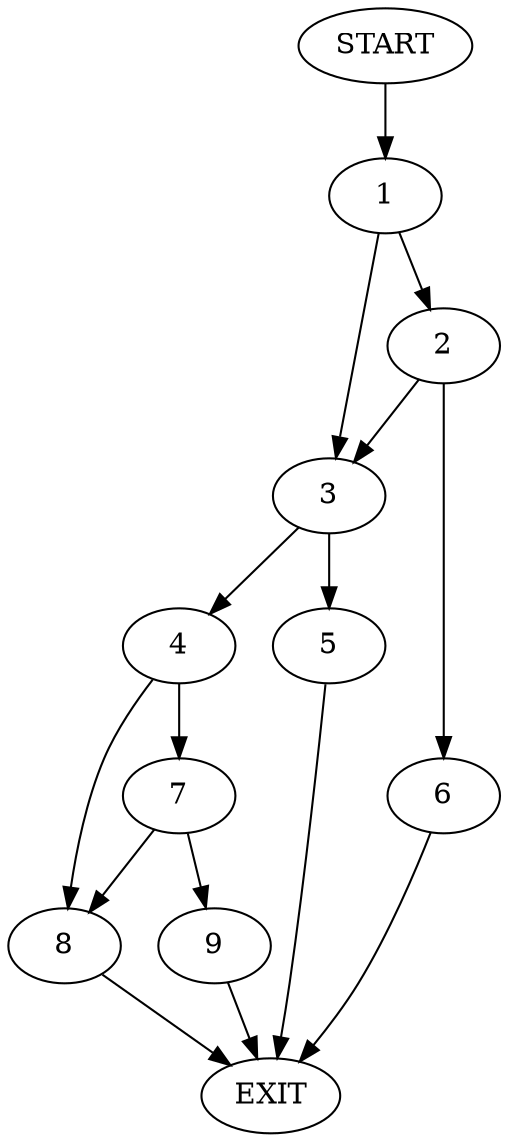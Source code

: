 digraph {
0 [label="START"]
10 [label="EXIT"]
0 -> 1
1 -> 2
1 -> 3
3 -> 4
3 -> 5
2 -> 6
2 -> 3
6 -> 10
5 -> 10
4 -> 7
4 -> 8
8 -> 10
7 -> 9
7 -> 8
9 -> 10
}
